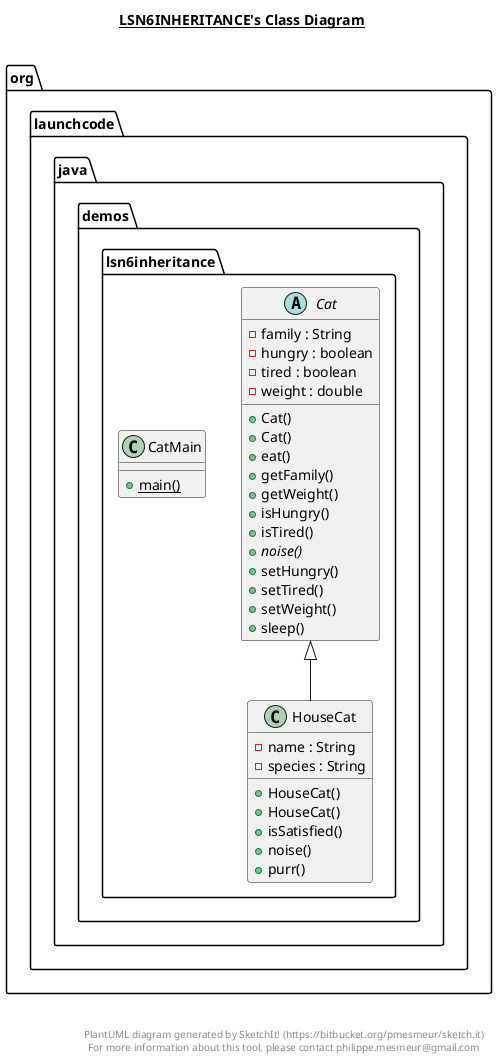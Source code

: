 @startuml

title __LSN6INHERITANCE's Class Diagram__\n

  namespace org.launchcode.java.demos {
    namespace lsn6inheritance {
      abstract class org.launchcode.java.demos.lsn6inheritance.Cat {
          - family : String
          - hungry : boolean
          - tired : boolean
          - weight : double
          + Cat()
          + Cat()
          + eat()
          + getFamily()
          + getWeight()
          + isHungry()
          + isTired()
          {abstract} + noise()
          + setHungry()
          + setTired()
          + setWeight()
          + sleep()
      }
    }
  }
  

  namespace org.launchcode.java.demos {
    namespace lsn6inheritance {
      class org.launchcode.java.demos.lsn6inheritance.CatMain {
          {static} + main()
      }
    }
  }
  

  namespace org.launchcode.java.demos {
    namespace lsn6inheritance {
      class org.launchcode.java.demos.lsn6inheritance.HouseCat {
          - name : String
          - species : String
          + HouseCat()
          + HouseCat()
          + isSatisfied()
          + noise()
          + purr()
      }
    }
  }
  

  org.launchcode.java.demos.lsn6inheritance.HouseCat -up-|> org.launchcode.java.demos.lsn6inheritance.Cat


right footer


PlantUML diagram generated by SketchIt! (https://bitbucket.org/pmesmeur/sketch.it)
For more information about this tool, please contact philippe.mesmeur@gmail.com
endfooter

@enduml
